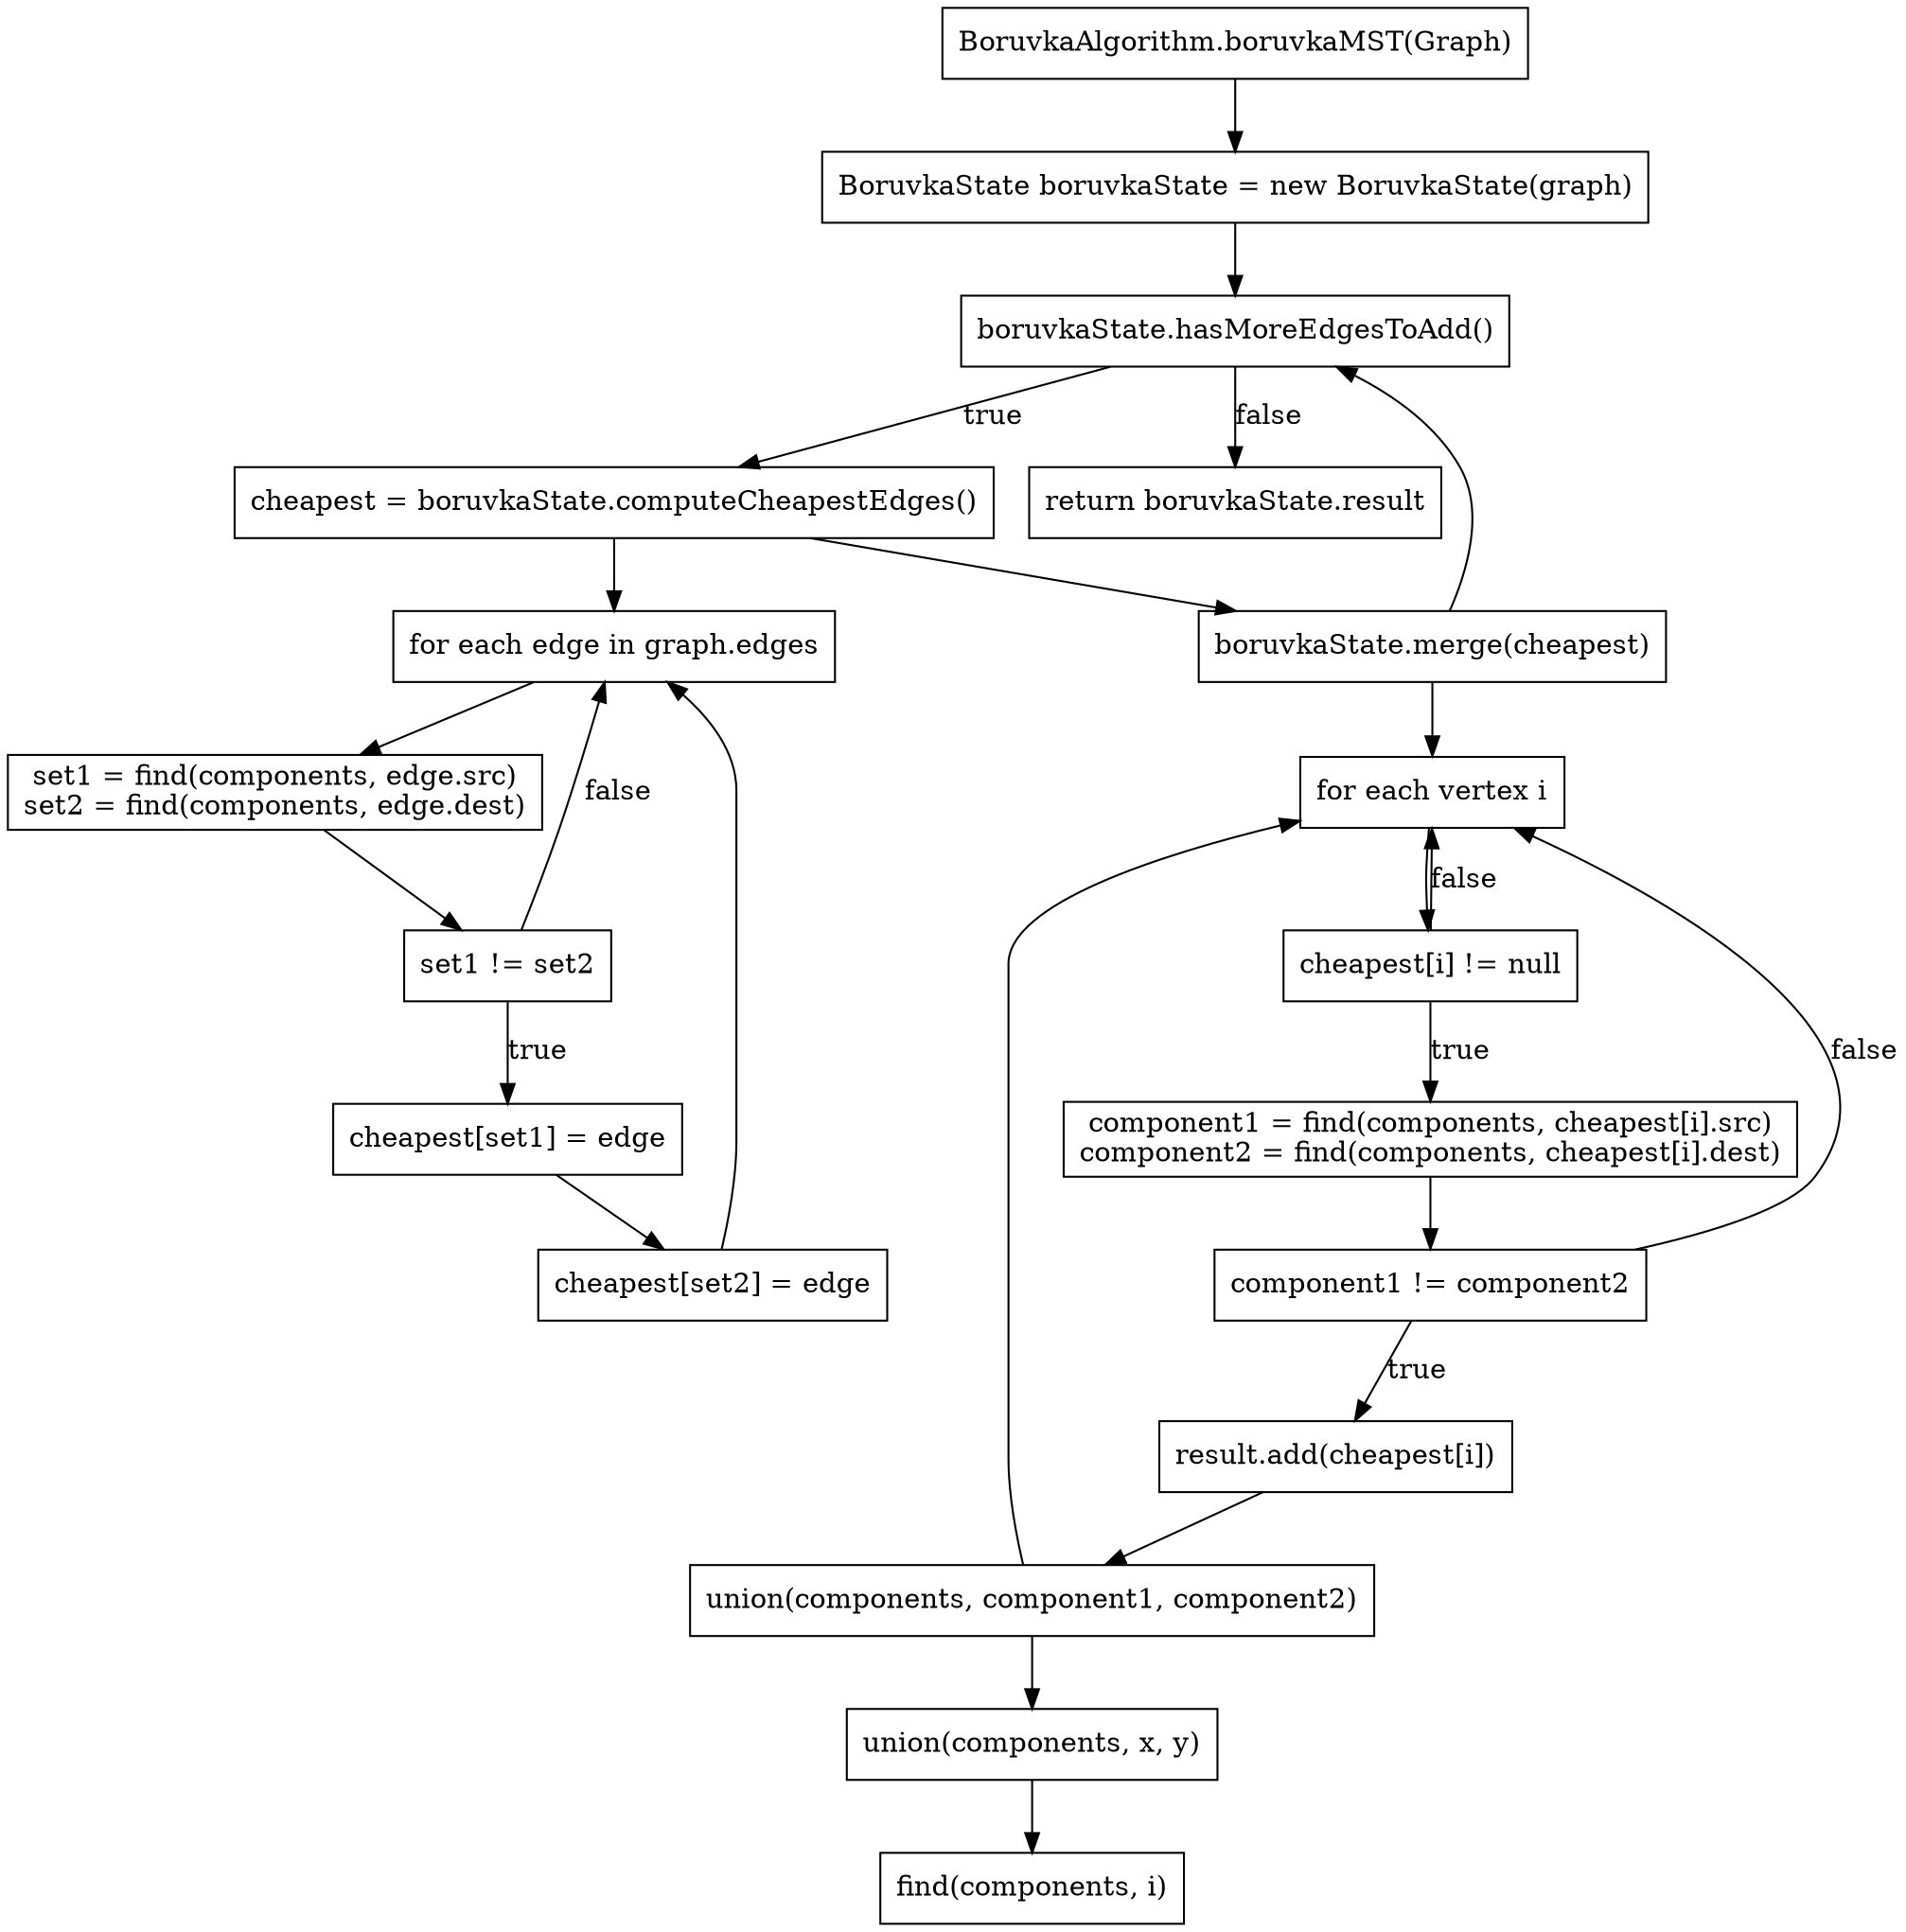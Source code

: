 digraph G {
    // Nodes
    node [shape=box];
    
    // Main entry point of the algorithm
    entry [label="BoruvkaAlgorithm.boruvkaMST(Graph)"];
    
    // State initialization
    init_boruvka [label="BoruvkaState boruvkaState = new BoruvkaState(graph)"];
    
    // While loop
    while_check [label="boruvkaState.hasMoreEdgesToAdd()"];
    compute_cheapest [label="cheapest = boruvkaState.computeCheapestEdges()"];
    merge [label="boruvkaState.merge(cheapest)"];
    return_result [label="return boruvkaState.result"];

    // BoruvkaState.merge
    merge_for_loop [label="for each vertex i"];
    check_cheapest [label="cheapest[i] != null"];
    find_components [label="component1 = find(components, cheapest[i].src)\ncomponent2 = find(components, cheapest[i].dest)"];
    check_components [label="component1 != component2"];
    add_edge [label="result.add(cheapest[i])"];
    union_components [label="union(components, component1, component2)"];
    
    // BoruvkaState.computeCheapestEdges
    compute_for_loop [label="for each edge in graph.edges"];
    find_sets [label="set1 = find(components, edge.src)\nset2 = find(components, edge.dest)"];
    check_sets [label="set1 != set2"];
    update_cheapest_set1 [label="cheapest[set1] = edge"];
    update_cheapest_set2 [label="cheapest[set2] = edge"];
    
    // Union-Find operations
    find [label="find(components, i)"];
    union [label="union(components, x, y)"];
    
    // Control edges
    entry -> init_boruvka;
    init_boruvka -> while_check;
    while_check -> compute_cheapest [label="true"];
    while_check -> return_result [label="false"];
    compute_cheapest -> merge;
    merge -> while_check;
    
    // Inside merge
    merge -> merge_for_loop;
    merge_for_loop -> check_cheapest;
    check_cheapest -> find_components [label="true"];
    check_cheapest -> merge_for_loop [label="false"];
    find_components -> check_components;
    check_components -> add_edge [label="true"];
    check_components -> merge_for_loop [label="false"];
    add_edge -> union_components;
    union_components -> merge_for_loop;

    // Inside computeCheapestEdges
    compute_cheapest -> compute_for_loop;
    compute_for_loop -> find_sets;
    find_sets -> check_sets;
    check_sets -> update_cheapest_set1 [label="true"];
    check_sets -> compute_for_loop [label="false"];
    update_cheapest_set1 -> update_cheapest_set2;
    update_cheapest_set2 -> compute_for_loop;

    // Union-Find operations
    union_components -> union;
    union -> find;
}